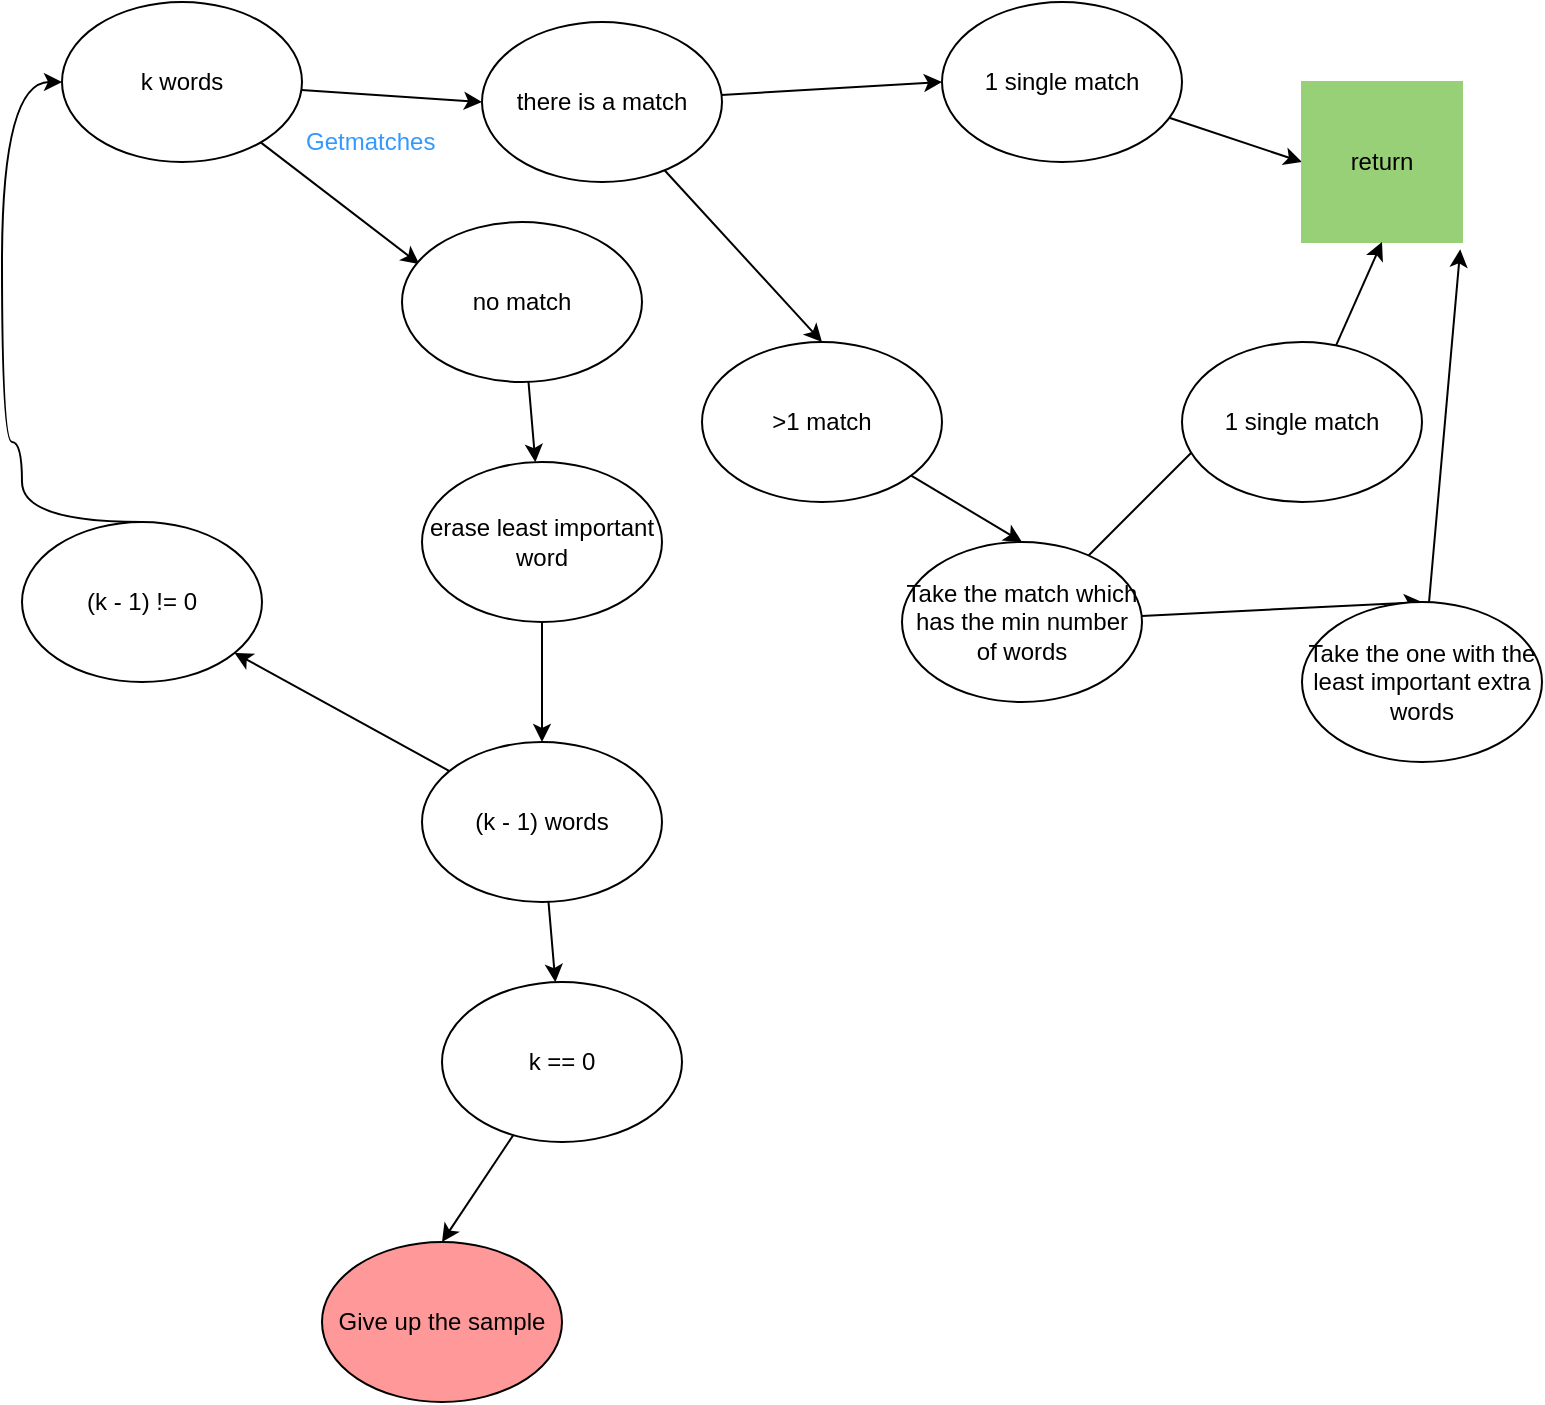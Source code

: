 <mxGraphModel dx="455" dy="391" grid="1" gridSize="10" guides="1" tooltips="1" connect="1" arrows="1" fold="1" page="1" pageScale="1" pageWidth="827" pageHeight="1169" background="#ffffff"><root><mxCell id="0"/><mxCell id="1" parent="0"/><mxCell id="11" style="rounded=0;html=1;entryX=0;entryY=0.5;jettySize=auto;orthogonalLoop=1;" parent="1" source="2" target="3" edge="1"><mxGeometry relative="1" as="geometry"/></mxCell><mxCell id="12" style="rounded=0;html=1;entryX=0.072;entryY=0.263;entryPerimeter=0;jettySize=auto;orthogonalLoop=1;" parent="1" source="2" target="5" edge="1"><mxGeometry relative="1" as="geometry"/></mxCell><mxCell id="2" value="k words" style="ellipse;whiteSpace=wrap;html=1;" parent="1" vertex="1"><mxGeometry x="50" y="30" width="120" height="80" as="geometry"/></mxCell><mxCell id="22" style="edgeStyle=none;rounded=0;html=1;entryX=0.5;entryY=0;jettySize=auto;orthogonalLoop=1;" parent="1" source="3" target="21" edge="1"><mxGeometry relative="1" as="geometry"/></mxCell><mxCell id="23" style="edgeStyle=none;rounded=0;html=1;entryX=0;entryY=0.5;jettySize=auto;orthogonalLoop=1;" parent="1" source="3" target="20" edge="1"><mxGeometry relative="1" as="geometry"/></mxCell><mxCell id="3" value="there is a match" style="ellipse;whiteSpace=wrap;html=1;" parent="1" vertex="1"><mxGeometry x="260" y="40" width="120" height="80" as="geometry"/></mxCell><mxCell id="14" style="edgeStyle=none;rounded=0;html=1;jettySize=auto;orthogonalLoop=1;" parent="1" source="5" target="6" edge="1"><mxGeometry relative="1" as="geometry"/></mxCell><mxCell id="5" value="no match" style="ellipse;whiteSpace=wrap;html=1;" parent="1" vertex="1"><mxGeometry x="220" y="140" width="120" height="80" as="geometry"/></mxCell><mxCell id="15" style="edgeStyle=none;rounded=0;html=1;entryX=0.5;entryY=0;jettySize=auto;orthogonalLoop=1;" parent="1" source="6" target="7" edge="1"><mxGeometry relative="1" as="geometry"/></mxCell><mxCell id="6" value="erase least important word" style="ellipse;whiteSpace=wrap;html=1;" parent="1" vertex="1"><mxGeometry x="230" y="260" width="120" height="80" as="geometry"/></mxCell><mxCell id="16" style="edgeStyle=none;rounded=0;html=1;jettySize=auto;orthogonalLoop=1;" parent="1" source="7" target="8" edge="1"><mxGeometry relative="1" as="geometry"/></mxCell><mxCell id="17" style="edgeStyle=none;rounded=0;html=1;jettySize=auto;orthogonalLoop=1;" parent="1" source="7" target="9" edge="1"><mxGeometry relative="1" as="geometry"/></mxCell><mxCell id="7" value="(k - 1) words" style="ellipse;whiteSpace=wrap;html=1;" parent="1" vertex="1"><mxGeometry x="230" y="400" width="120" height="80" as="geometry"/></mxCell><mxCell id="19" style="edgeStyle=orthogonalEdgeStyle;rounded=0;html=1;entryX=0;entryY=0.5;jettySize=auto;orthogonalLoop=1;curved=1;exitX=0.5;exitY=0;" parent="1" source="8" target="2" edge="1"><mxGeometry relative="1" as="geometry"><Array as="points"><mxPoint x="30" y="290"/><mxPoint x="30" y="250"/><mxPoint x="20" y="250"/><mxPoint x="20" y="70"/></Array></mxGeometry></mxCell><mxCell id="8" value="(k - 1) != 0" style="ellipse;whiteSpace=wrap;html=1;" parent="1" vertex="1"><mxGeometry x="30" y="290" width="120" height="80" as="geometry"/></mxCell><mxCell id="18" style="edgeStyle=none;rounded=0;html=1;entryX=0.5;entryY=0;jettySize=auto;orthogonalLoop=1;" parent="1" source="9" target="10" edge="1"><mxGeometry relative="1" as="geometry"/></mxCell><mxCell id="9" value="k == 0" style="ellipse;whiteSpace=wrap;html=1;" parent="1" vertex="1"><mxGeometry x="240" y="520" width="120" height="80" as="geometry"/></mxCell><mxCell id="10" value="Give up the sample" style="ellipse;whiteSpace=wrap;html=1;fillColor=#FF9999;" parent="1" vertex="1"><mxGeometry x="180" y="650" width="120" height="80" as="geometry"/></mxCell><mxCell id="28" style="edgeStyle=none;rounded=0;html=1;entryX=0;entryY=0.5;jettySize=auto;orthogonalLoop=1;" parent="1" source="20" target="27" edge="1"><mxGeometry relative="1" as="geometry"/></mxCell><mxCell id="20" value="1 single match" style="ellipse;whiteSpace=wrap;html=1;" parent="1" vertex="1"><mxGeometry x="490" y="30" width="120" height="80" as="geometry"/></mxCell><mxCell id="25" style="edgeStyle=none;rounded=0;html=1;entryX=0.5;entryY=0;jettySize=auto;orthogonalLoop=1;" parent="1" source="21" target="24" edge="1"><mxGeometry relative="1" as="geometry"/></mxCell><mxCell id="21" value="&amp;gt;1 match" style="ellipse;whiteSpace=wrap;html=1;" parent="1" vertex="1"><mxGeometry x="370" y="200" width="120" height="80" as="geometry"/></mxCell><mxCell id="32" style="edgeStyle=none;rounded=0;html=1;entryX=0.5;entryY=0;jettySize=auto;orthogonalLoop=1;" parent="1" source="24" target="31" edge="1"><mxGeometry relative="1" as="geometry"/></mxCell><mxCell id="38" style="edgeStyle=none;rounded=0;html=1;entryX=0.5;entryY=0;jettySize=auto;orthogonalLoop=1;" parent="1" source="24" target="37" edge="1"><mxGeometry relative="1" as="geometry"/></mxCell><mxCell id="24" value="Take the match which has the min number of words" style="ellipse;whiteSpace=wrap;html=1;" parent="1" vertex="1"><mxGeometry x="470" y="300" width="120" height="80" as="geometry"/></mxCell><mxCell id="27" value="return" style="whiteSpace=wrap;html=1;aspect=fixed;strokeColor=#97D077;fillColor=#97D077;" parent="1" vertex="1"><mxGeometry x="670" y="70" width="80" height="80" as="geometry"/></mxCell><mxCell id="29" style="edgeStyle=none;rounded=0;html=1;exitX=0.5;exitY=0;entryX=0.5;entryY=0;jettySize=auto;orthogonalLoop=1;" parent="1" source="10" target="10" edge="1"><mxGeometry relative="1" as="geometry"/></mxCell><mxCell id="36" style="edgeStyle=none;rounded=0;html=1;entryX=0.5;entryY=1;jettySize=auto;orthogonalLoop=1;" parent="1" source="31" target="27" edge="1"><mxGeometry relative="1" as="geometry"/></mxCell><mxCell id="31" value="1 single match" style="ellipse;whiteSpace=wrap;html=1;" parent="1" vertex="1"><mxGeometry x="610" y="200" width="120" height="80" as="geometry"/></mxCell><mxCell id="34" style="edgeStyle=none;rounded=0;html=1;exitX=0.5;exitY=0;entryX=0.5;entryY=0;jettySize=auto;orthogonalLoop=1;" parent="1" edge="1"><mxGeometry relative="1" as="geometry"><mxPoint x="709.571" y="439.857" as="sourcePoint"/><mxPoint x="709.571" y="439.857" as="targetPoint"/></mxGeometry></mxCell><mxCell id="39" style="edgeStyle=none;rounded=0;html=1;entryX=0.989;entryY=1.046;entryPerimeter=0;jettySize=auto;orthogonalLoop=1;" parent="1" source="37" target="27" edge="1"><mxGeometry relative="1" as="geometry"/></mxCell><mxCell id="37" value="&lt;span&gt;Take the one with the least important extra words&lt;/span&gt;" style="ellipse;whiteSpace=wrap;html=1;" parent="1" vertex="1"><mxGeometry x="670" y="330" width="120" height="80" as="geometry"/></mxCell><mxCell id="44" value="Getmatches" style="text;html=1;resizable=0;points=[];autosize=1;align=left;verticalAlign=top;spacingTop=-4;fontColor=#3399FF;" parent="1" vertex="1"><mxGeometry x="170" y="90" width="80" height="20" as="geometry"/></mxCell></root></mxGraphModel>